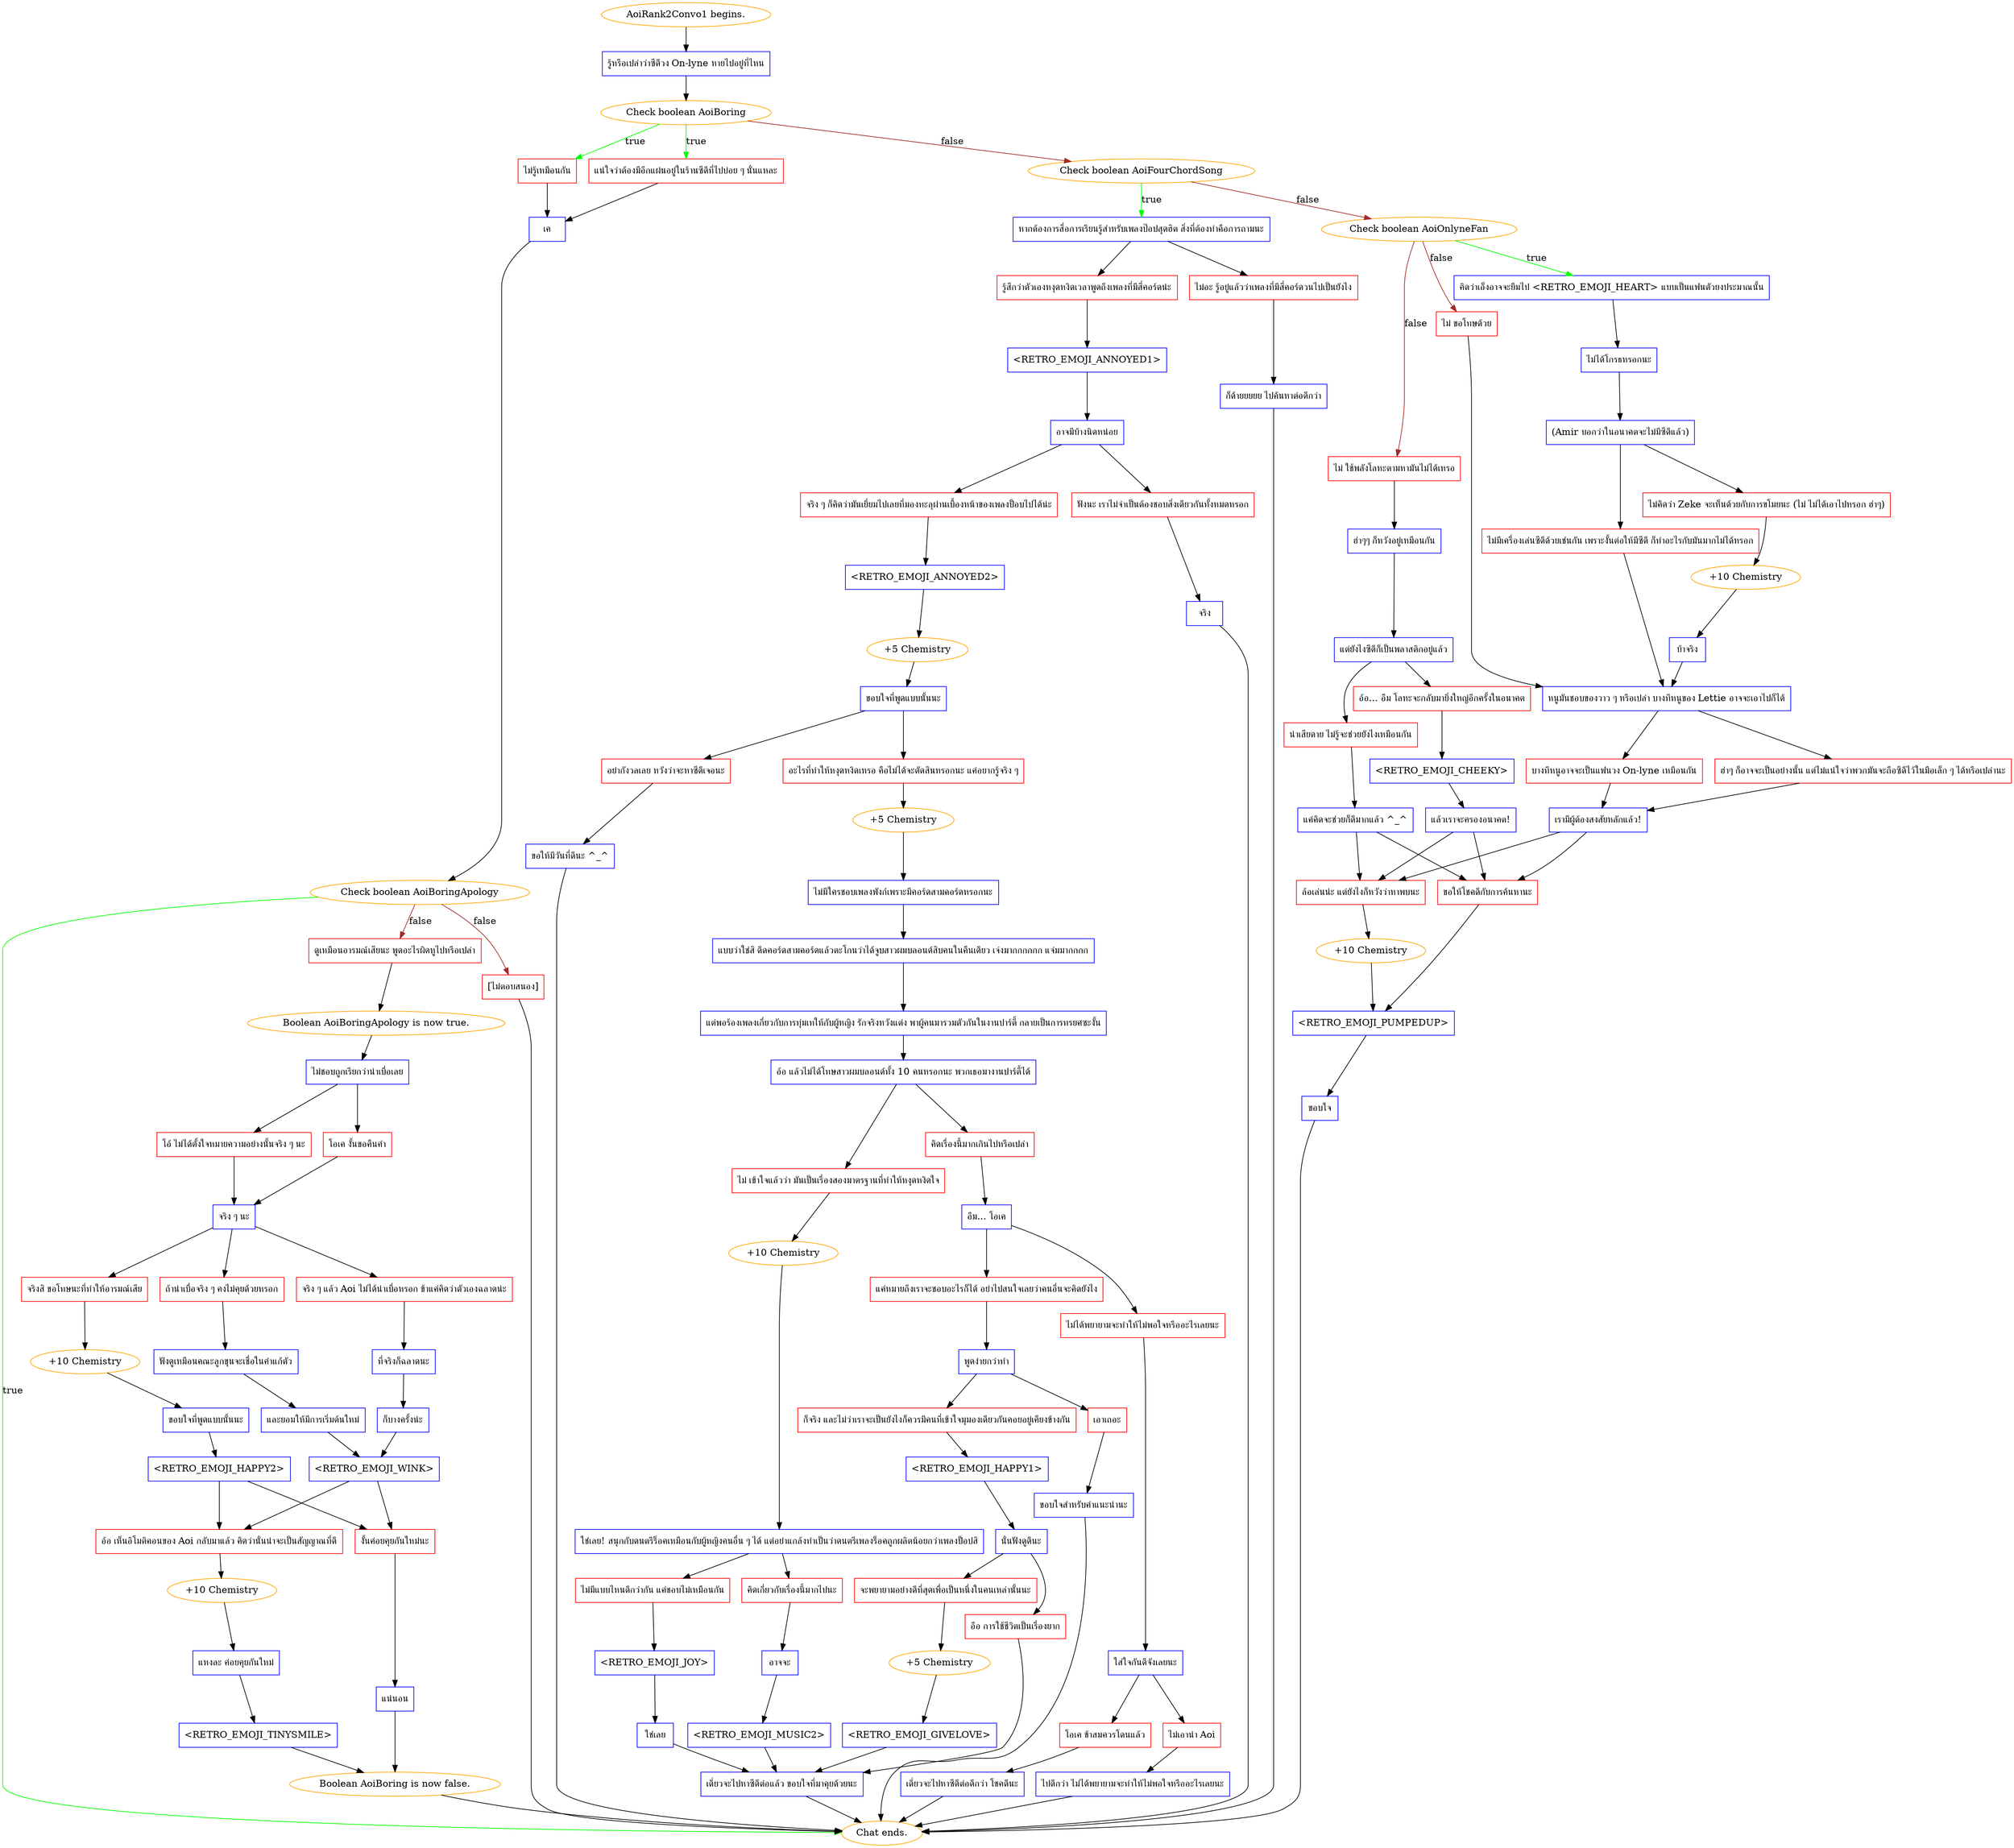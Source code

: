 digraph {
	"AoiRank2Convo1 begins." [color=orange];
		"AoiRank2Convo1 begins." -> j2819744250;
	j2819744250 [label="รู้หรือเปล่าว่าซีดีวง On-lyne หายไปอยู่ที่ไหน",shape=box,color=blue];
		j2819744250 -> j1816172345;
	j1816172345 [label="Check boolean AoiBoring",color=orange];
		j1816172345 -> j1520660524 [label=true,color=green];
		j1816172345 -> j3866178921 [label=true,color=green];
		j1816172345 -> j1558244664 [label=false,color=brown];
	j1520660524 [label="ไม่รู้เหมือนกัน",shape=box,color=red];
		j1520660524 -> j2095503750;
	j3866178921 [label="แน่ใจว่าต้องมีอีกแผ่นอยู่ในร้านซีดีที่ไปบ่อย ๆ นั่นแหละ",shape=box,color=red];
		j3866178921 -> j2095503750;
	j1558244664 [label="Check boolean AoiFourChordSong",color=orange];
		j1558244664 -> j2665218111 [label=true,color=green];
		j1558244664 -> j482672680 [label=false,color=brown];
	j2095503750 [label="เค",shape=box,color=blue];
		j2095503750 -> j3516684951;
	j2665218111 [label="หากต้องการสื่อการเรียนรู้สำหรับเพลงป๊อปสุดฮิต สิ่งที่ต้องทำคือการถามนะ",shape=box,color=blue];
		j2665218111 -> j4088784205;
		j2665218111 -> j4197055404;
	j482672680 [label="Check boolean AoiOnlyneFan",color=orange];
		j482672680 -> j3564730498 [label=true,color=green];
		j482672680 -> j1916020717 [label=false,color=brown];
		j482672680 -> j3913452135 [label=false,color=brown];
	j3516684951 [label="Check boolean AoiBoringApology",color=orange];
		j3516684951 -> "Chat ends." [label=true,color=green];
		j3516684951 -> j260202513 [label=false,color=brown];
		j3516684951 -> j3641950350 [label=false,color=brown];
	j4088784205 [label="รู้สึกว่าตัวเองหงุดหงิดเวลาพูดถึงเพลงที่มีสี่คอร์ดน่ะ",shape=box,color=red];
		j4088784205 -> j2731042871;
	j4197055404 [label="ไม่อะ รู้อยู่แล้วว่าเพลงที่มีสี่คอร์ดวนไปเป็นยังไง",shape=box,color=red];
		j4197055404 -> j2513617312;
	j3564730498 [label="คิดว่าเอ็งอาจจะยืมไป <RETRO_EMOJI_HEART> แบบเป็นแฟนตัวยงประมาณนั้น",shape=box,color=blue];
		j3564730498 -> j2364897024;
	j1916020717 [label="ไม่ ขอโทษด้วย",shape=box,color=red];
		j1916020717 -> j4076421389;
	j3913452135 [label="ไม่ ใช้พลังโลหะตามหามันไม่ได้เหรอ",shape=box,color=red];
		j3913452135 -> j4292872874;
	"Chat ends." [color=orange];
	j260202513 [label="ดูเหมือนอารมณ์เสียนะ พูดอะไรผิดหูไปหรือเปล่า",shape=box,color=red];
		j260202513 -> j4163283163;
	j3641950350 [label="[ไม่ตอบสนอง]",shape=box,color=red];
		j3641950350 -> "Chat ends.";
	j2731042871 [label="<RETRO_EMOJI_ANNOYED1>",shape=box,color=blue];
		j2731042871 -> j1190997764;
	j2513617312 [label="ก็ด้ายยยยย ไปค้นหาต่อดีกว่า",shape=box,color=blue];
		j2513617312 -> "Chat ends.";
	j2364897024 [label="ไม่ได้โกรธหรอกนะ",shape=box,color=blue];
		j2364897024 -> j895386039;
	j4076421389 [label="หนูมันชอบของวาว ๆ หรือเปล่า บางทีหนูของ Lettie อาจจะเอาไปก็ได้",shape=box,color=blue];
		j4076421389 -> j3692460056;
		j4076421389 -> j895729537;
	j4292872874 [label="ฮ่าๆๆ ก็หวังอยู่เหมือนกัน",shape=box,color=blue];
		j4292872874 -> j1456350065;
	j4163283163 [label="Boolean AoiBoringApology is now true.",color=orange];
		j4163283163 -> j3084519350;
	j1190997764 [label="อาจมีบ้างนิดหน่อย",shape=box,color=blue];
		j1190997764 -> j1718398740;
		j1190997764 -> j3914660161;
	j895386039 [label="(Amir บอกว่าในอนาคตจะไม่มีซีดีแล้ว)",shape=box,color=blue];
		j895386039 -> j2073605276;
		j895386039 -> j2245634538;
	j3692460056 [label="บางทีหนูอาจจะเป็นแฟนวง On-lyne เหมือนกัน",shape=box,color=red];
		j3692460056 -> j3007561278;
	j895729537 [label="ฮ่าๆ ก็อาจจะเป็นอย่างนั้น แต่ไม่แน่ใจว่าพวกมันจะถือซีดีไว้ในมือเล็ก ๆ ได้หรือเปล่านะ",shape=box,color=red];
		j895729537 -> j3007561278;
	j1456350065 [label="แต่ยังไงซีดีก็เป็นพลาสติกอยู่แล้ว",shape=box,color=blue];
		j1456350065 -> j498897889;
		j1456350065 -> j2936258207;
	j3084519350 [label="ไม่ชอบถูกเรียกว่าน่าเบื่อเลย",shape=box,color=blue];
		j3084519350 -> j3068105480;
		j3084519350 -> j818211235;
	j1718398740 [label="จริง ๆ ก็คิดว่ามันเยี่ยมไปเลยที่มองทะลุผ่านเบื้องหน้าของเพลงป็อบไปได้น่ะ",shape=box,color=red];
		j1718398740 -> j3925998168;
	j3914660161 [label="ฟังนะ เราไม่จำเป็นต้องชอบสิ่งเดียวกันทั้งหมดหรอก",shape=box,color=red];
		j3914660161 -> j1968231821;
	j2073605276 [label="ไม่คิดว่า Zeke จะเห็นด้วยกับการขโมยนะ (ไม่ ไม่ได้เอาไปหรอก ฮ่าๆ)",shape=box,color=red];
		j2073605276 -> j2027478534;
	j2245634538 [label="ไม่มีเครื่องเล่นซีดีด้วยเช่นกัน เพราะงั้นต่อให้มีซีดี ก็ทำอะไรกับมันมากไม่ได้หรอก",shape=box,color=red];
		j2245634538 -> j4076421389;
	j3007561278 [label="เรามีผู้ต้องสงสัยหลักแล้ว!",shape=box,color=blue];
		j3007561278 -> j2062628865;
		j3007561278 -> j594765559;
	j498897889 [label="อ้อ... อืม โลหะจะกลับมายิ่งใหญ่อีกครั้งในอนาคต",shape=box,color=red];
		j498897889 -> j371157043;
	j2936258207 [label="น่าเสียดาย ไม่รู้จะช่วยยังไงเหมือนกัน",shape=box,color=red];
		j2936258207 -> j215753387;
	j3068105480 [label="โอ้ ไม่ได้ตั้งใจหมายความอย่างนั้นจริง ๆ นะ",shape=box,color=red];
		j3068105480 -> j2001403005;
	j818211235 [label="โอเค งั้นขอคืนคำ",shape=box,color=red];
		j818211235 -> j2001403005;
	j3925998168 [label="<RETRO_EMOJI_ANNOYED2>",shape=box,color=blue];
		j3925998168 -> j2591191730;
	j1968231821 [label="จริง",shape=box,color=blue];
		j1968231821 -> "Chat ends.";
	j2027478534 [label="+10 Chemistry",color=orange];
		j2027478534 -> j1702604515;
	j2062628865 [label="ล้อเล่นน่ะ แต่ยังไงก็หวังว่าหาพบนะ",shape=box,color=red];
		j2062628865 -> j1045665498;
	j594765559 [label="ขอให้โชคดีกับการค้นหานะ",shape=box,color=red];
		j594765559 -> j141312630;
	j371157043 [label="<RETRO_EMOJI_CHEEKY>",shape=box,color=blue];
		j371157043 -> j11374743;
	j215753387 [label="แค่คิดจะช่วยก็ดีมากแล้ว ^_^",shape=box,color=blue];
		j215753387 -> j2062628865;
		j215753387 -> j594765559;
	j2001403005 [label="จริง ๆ นะ",shape=box,color=blue];
		j2001403005 -> j96261342;
		j2001403005 -> j1632690438;
		j2001403005 -> j2537648880;
	j2591191730 [label="+5 Chemistry",color=orange];
		j2591191730 -> j2052580957;
	j1702604515 [label="บ้าจริง",shape=box,color=blue];
		j1702604515 -> j4076421389;
	j1045665498 [label="+10 Chemistry",color=orange];
		j1045665498 -> j141312630;
	j141312630 [label="<RETRO_EMOJI_PUMPEDUP>",shape=box,color=blue];
		j141312630 -> j2669876768;
	j11374743 [label="แล้วเราจะครองอนาคต!",shape=box,color=blue];
		j11374743 -> j2062628865;
		j11374743 -> j594765559;
	j96261342 [label="จริงสิ ขอโทษนะที่ทำให้อารมณ์เสีย",shape=box,color=red];
		j96261342 -> j796467143;
	j1632690438 [label="จริง ๆ แล้ว Aoi ไม่ได้น่าเบื่อหรอก ข้าแค่คิดว่าตัวเองฉลาดน่ะ",shape=box,color=red];
		j1632690438 -> j2144713771;
	j2537648880 [label="ถ้าน่าเบื่อจริง ๆ คงไม่คุยด้วยหรอก",shape=box,color=red];
		j2537648880 -> j1529231200;
	j2052580957 [label="ขอบใจที่พูดแบบนั้นนะ",shape=box,color=blue];
		j2052580957 -> j2175268357;
		j2052580957 -> j3006105135;
	j2669876768 [label="ขอบใจ",shape=box,color=blue];
		j2669876768 -> "Chat ends.";
	j796467143 [label="+10 Chemistry",color=orange];
		j796467143 -> j4247695615;
	j2144713771 [label="ที่จริงก็ฉลาดนะ",shape=box,color=blue];
		j2144713771 -> j816726268;
	j1529231200 [label="ฟังดูเหมือนคณะลูกขุนจะเชื่อในคำแก้ตัว",shape=box,color=blue];
		j1529231200 -> j734374784;
	j2175268357 [label="อะไรที่ทำให้หงุดหงิดเหรอ คือไม่ได้จะตัดสินหรอกนะ แค่อยากรู้จริง ๆ",shape=box,color=red];
		j2175268357 -> j2143808917;
	j3006105135 [label="อย่ากังวลเลย หวังว่าจะหาซีดีเจอนะ",shape=box,color=red];
		j3006105135 -> j1747989163;
	j4247695615 [label="ขอบใจที่พูดแบบนั้นนะ",shape=box,color=blue];
		j4247695615 -> j3120086048;
	j816726268 [label="ก็บางครั้งน่ะ",shape=box,color=blue];
		j816726268 -> j1910168209;
	j734374784 [label="และยอมให้มีการเริ่มต้นใหม่",shape=box,color=blue];
		j734374784 -> j1910168209;
	j2143808917 [label="+5 Chemistry",color=orange];
		j2143808917 -> j2835203124;
	j1747989163 [label="ขอให้มีวันที่ดีนะ ^_^",shape=box,color=blue];
		j1747989163 -> "Chat ends.";
	j3120086048 [label="<RETRO_EMOJI_HAPPY2>",shape=box,color=blue];
		j3120086048 -> j1491377726;
		j3120086048 -> j4179088557;
	j1910168209 [label="<RETRO_EMOJI_WINK>",shape=box,color=blue];
		j1910168209 -> j1491377726;
		j1910168209 -> j4179088557;
	j2835203124 [label="ไม่มีใครชอบเพลงพังก์เพราะมีคอร์ดสามคอร์ดหรอกนะ",shape=box,color=blue];
		j2835203124 -> j2972949235;
	j1491377726 [label="งั้นค่อยคุยกันใหม่นะ",shape=box,color=red];
		j1491377726 -> j4054790527;
	j4179088557 [label="อ้อ เห็นอิโมติคอนของ Aoi กลับมาแล้ว คิดว่านั่นน่าจะเป็นสัญญาณที่ดี",shape=box,color=red];
		j4179088557 -> j3570590051;
	j2972949235 [label="แบบว่าใช่สิ ดีดคอร์ดสามคอร์ดแล้วตะโกนว่าได้จูบสาวผมบลอนด์สิบคนในคืนเดียว เจ๋งมากกกกกก แจ่มมากกกก",shape=box,color=blue];
		j2972949235 -> j2506648602;
	j4054790527 [label="แน่นอน",shape=box,color=blue];
		j4054790527 -> j1984221796;
	j3570590051 [label="+10 Chemistry",color=orange];
		j3570590051 -> j4158148064;
	j2506648602 [label="แต่พอร้องเพลงเกี่ยวกับการทุ่มเทให้กับผู้หญิง รักจริงหวังแต่ง พาผู้คนมารวมตัวกันในงานปาร์ตี้ กลายเป็นการทรยศซะงั้น",shape=box,color=blue];
		j2506648602 -> j803453883;
	j1984221796 [label="Boolean AoiBoring is now false.",color=orange];
		j1984221796 -> "Chat ends.";
	j4158148064 [label="แหงละ ค่อยคุยกันใหม่",shape=box,color=blue];
		j4158148064 -> j3248434141;
	j803453883 [label="อ้อ แล้วไม่ได้โทษสาวผมบลอนด์ทั้ง 10 คนหรอกนะ พวกเธอมางานปาร์ตี้ได้",shape=box,color=blue];
		j803453883 -> j1373538585;
		j803453883 -> j1923012153;
	j3248434141 [label="<RETRO_EMOJI_TINYSMILE>",shape=box,color=blue];
		j3248434141 -> j1984221796;
	j1373538585 [label="ไม่ เข้าใจแล้วว่า มันเป็นเรื่องสองมาตรฐานที่ทำให้หงุดหงิดใจ",shape=box,color=red];
		j1373538585 -> j576856309;
	j1923012153 [label="คิดเรื่องนี้มากเกินไปหรือเปล่า",shape=box,color=red];
		j1923012153 -> j4282564520;
	j576856309 [label="+10 Chemistry",color=orange];
		j576856309 -> j2257980858;
	j4282564520 [label="อืม... โอเค",shape=box,color=blue];
		j4282564520 -> j2805548827;
		j4282564520 -> j3362950402;
	j2257980858 [label="ใช่เลย! สนุกกับดนตรีร็อคเหมือนกับผู้หญิงคนอื่น ๆ ได้ แต่อย่าแกล้งทำเป็นว่าดนตรีเพลงร็อคถูกผลิตน้อยกว่าเพลงป็อปสิ",shape=box,color=blue];
		j2257980858 -> j2320165299;
		j2257980858 -> j325831902;
	j2805548827 [label="แค่หมายถึงเราจะชอบอะไรก็ได้ อย่าไปสนใจเลยว่าคนอื่นจะคิดยังไง",shape=box,color=red];
		j2805548827 -> j1533435793;
	j3362950402 [label="ไม่ได้พยายามจะทำให้ไม่พอใจหรืออะไรเลยนะ",shape=box,color=red];
		j3362950402 -> j1124191897;
	j2320165299 [label="ไม่มีแบบไหนดีกว่ากัน แค่ชอบไม่เหมือนกัน",shape=box,color=red];
		j2320165299 -> j128968186;
	j325831902 [label="คิดเกี่ยวกับเรื่องนี้มากไปนะ",shape=box,color=red];
		j325831902 -> j702591735;
	j1533435793 [label="พูดง่ายกว่าทำ",shape=box,color=blue];
		j1533435793 -> j3807290892;
		j1533435793 -> j1524680979;
	j1124191897 [label="ใส่ใจกันดีจังเลยนะ",shape=box,color=blue];
		j1124191897 -> j1331644507;
		j1124191897 -> j52456965;
	j128968186 [label="<RETRO_EMOJI_JOY>",shape=box,color=blue];
		j128968186 -> j1377281092;
	j702591735 [label="อาจจะ",shape=box,color=blue];
		j702591735 -> j1450422121;
	j3807290892 [label="เอาเถอะ",shape=box,color=red];
		j3807290892 -> j4234039159;
	j1524680979 [label="ก็จริง และไม่ว่าเราจะเป็นยังไงก็ควรมีคนที่เข้าใจมุมองเดียวกันคอยอยู่เคียงข้างกัน",shape=box,color=red];
		j1524680979 -> j3633654074;
	j1331644507 [label="โอเค ข้าสมควรโดนแล้ว",shape=box,color=red];
		j1331644507 -> j2985522052;
	j52456965 [label="ไม่เอาน่า Aoi",shape=box,color=red];
		j52456965 -> j2581891016;
	j1377281092 [label="ใช่เลย",shape=box,color=blue];
		j1377281092 -> j3029432425;
	j1450422121 [label="<RETRO_EMOJI_MUSIC2>",shape=box,color=blue];
		j1450422121 -> j3029432425;
	j4234039159 [label="ขอบใจสำหรับคำแนะนำนะ",shape=box,color=blue];
		j4234039159 -> "Chat ends.";
	j3633654074 [label="<RETRO_EMOJI_HAPPY1>",shape=box,color=blue];
		j3633654074 -> j2550447480;
	j2985522052 [label="เดี๋ยวจะไปหาซีดีต่อดีกว่า โชคดีนะ",shape=box,color=blue];
		j2985522052 -> "Chat ends.";
	j2581891016 [label="ไปดีกว่า ไม่ได้พยายามจะทำให้ไม่พอใจหรืออะไรเลยนะ",shape=box,color=blue];
		j2581891016 -> "Chat ends.";
	j3029432425 [label="เดี๋ยวจะไปหาซีดีต่อแล้ว ขอบใจที่มาคุยด้วยนะ",shape=box,color=blue];
		j3029432425 -> "Chat ends.";
	j2550447480 [label="นั่นฟังดูดีนะ",shape=box,color=blue];
		j2550447480 -> j2662944736;
		j2550447480 -> j1850955320;
	j2662944736 [label="จะพยายามอย่างดีที่สุดเพื่อเป็นหนึ่งในคนเหล่านั้นนะ",shape=box,color=red];
		j2662944736 -> j1598295859;
	j1850955320 [label="อือ การใช้ชีวิตเป็นเรื่องยาก",shape=box,color=red];
		j1850955320 -> j3029432425;
	j1598295859 [label="+5 Chemistry",color=orange];
		j1598295859 -> j1278228381;
	j1278228381 [label="<RETRO_EMOJI_GIVELOVE>",shape=box,color=blue];
		j1278228381 -> j3029432425;
}